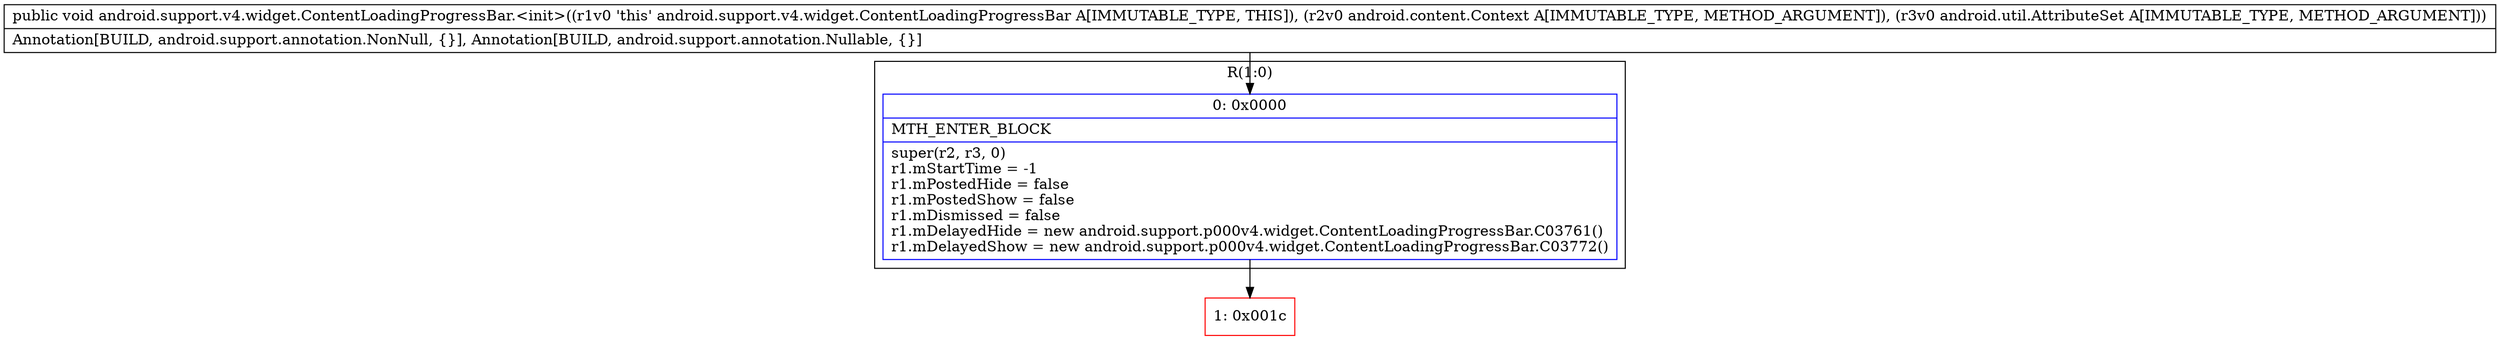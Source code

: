 digraph "CFG forandroid.support.v4.widget.ContentLoadingProgressBar.\<init\>(Landroid\/content\/Context;Landroid\/util\/AttributeSet;)V" {
subgraph cluster_Region_321274167 {
label = "R(1:0)";
node [shape=record,color=blue];
Node_0 [shape=record,label="{0\:\ 0x0000|MTH_ENTER_BLOCK\l|super(r2, r3, 0)\lr1.mStartTime = \-1\lr1.mPostedHide = false\lr1.mPostedShow = false\lr1.mDismissed = false\lr1.mDelayedHide = new android.support.p000v4.widget.ContentLoadingProgressBar.C03761()\lr1.mDelayedShow = new android.support.p000v4.widget.ContentLoadingProgressBar.C03772()\l}"];
}
Node_1 [shape=record,color=red,label="{1\:\ 0x001c}"];
MethodNode[shape=record,label="{public void android.support.v4.widget.ContentLoadingProgressBar.\<init\>((r1v0 'this' android.support.v4.widget.ContentLoadingProgressBar A[IMMUTABLE_TYPE, THIS]), (r2v0 android.content.Context A[IMMUTABLE_TYPE, METHOD_ARGUMENT]), (r3v0 android.util.AttributeSet A[IMMUTABLE_TYPE, METHOD_ARGUMENT]))  | Annotation[BUILD, android.support.annotation.NonNull, \{\}], Annotation[BUILD, android.support.annotation.Nullable, \{\}]\l}"];
MethodNode -> Node_0;
Node_0 -> Node_1;
}

